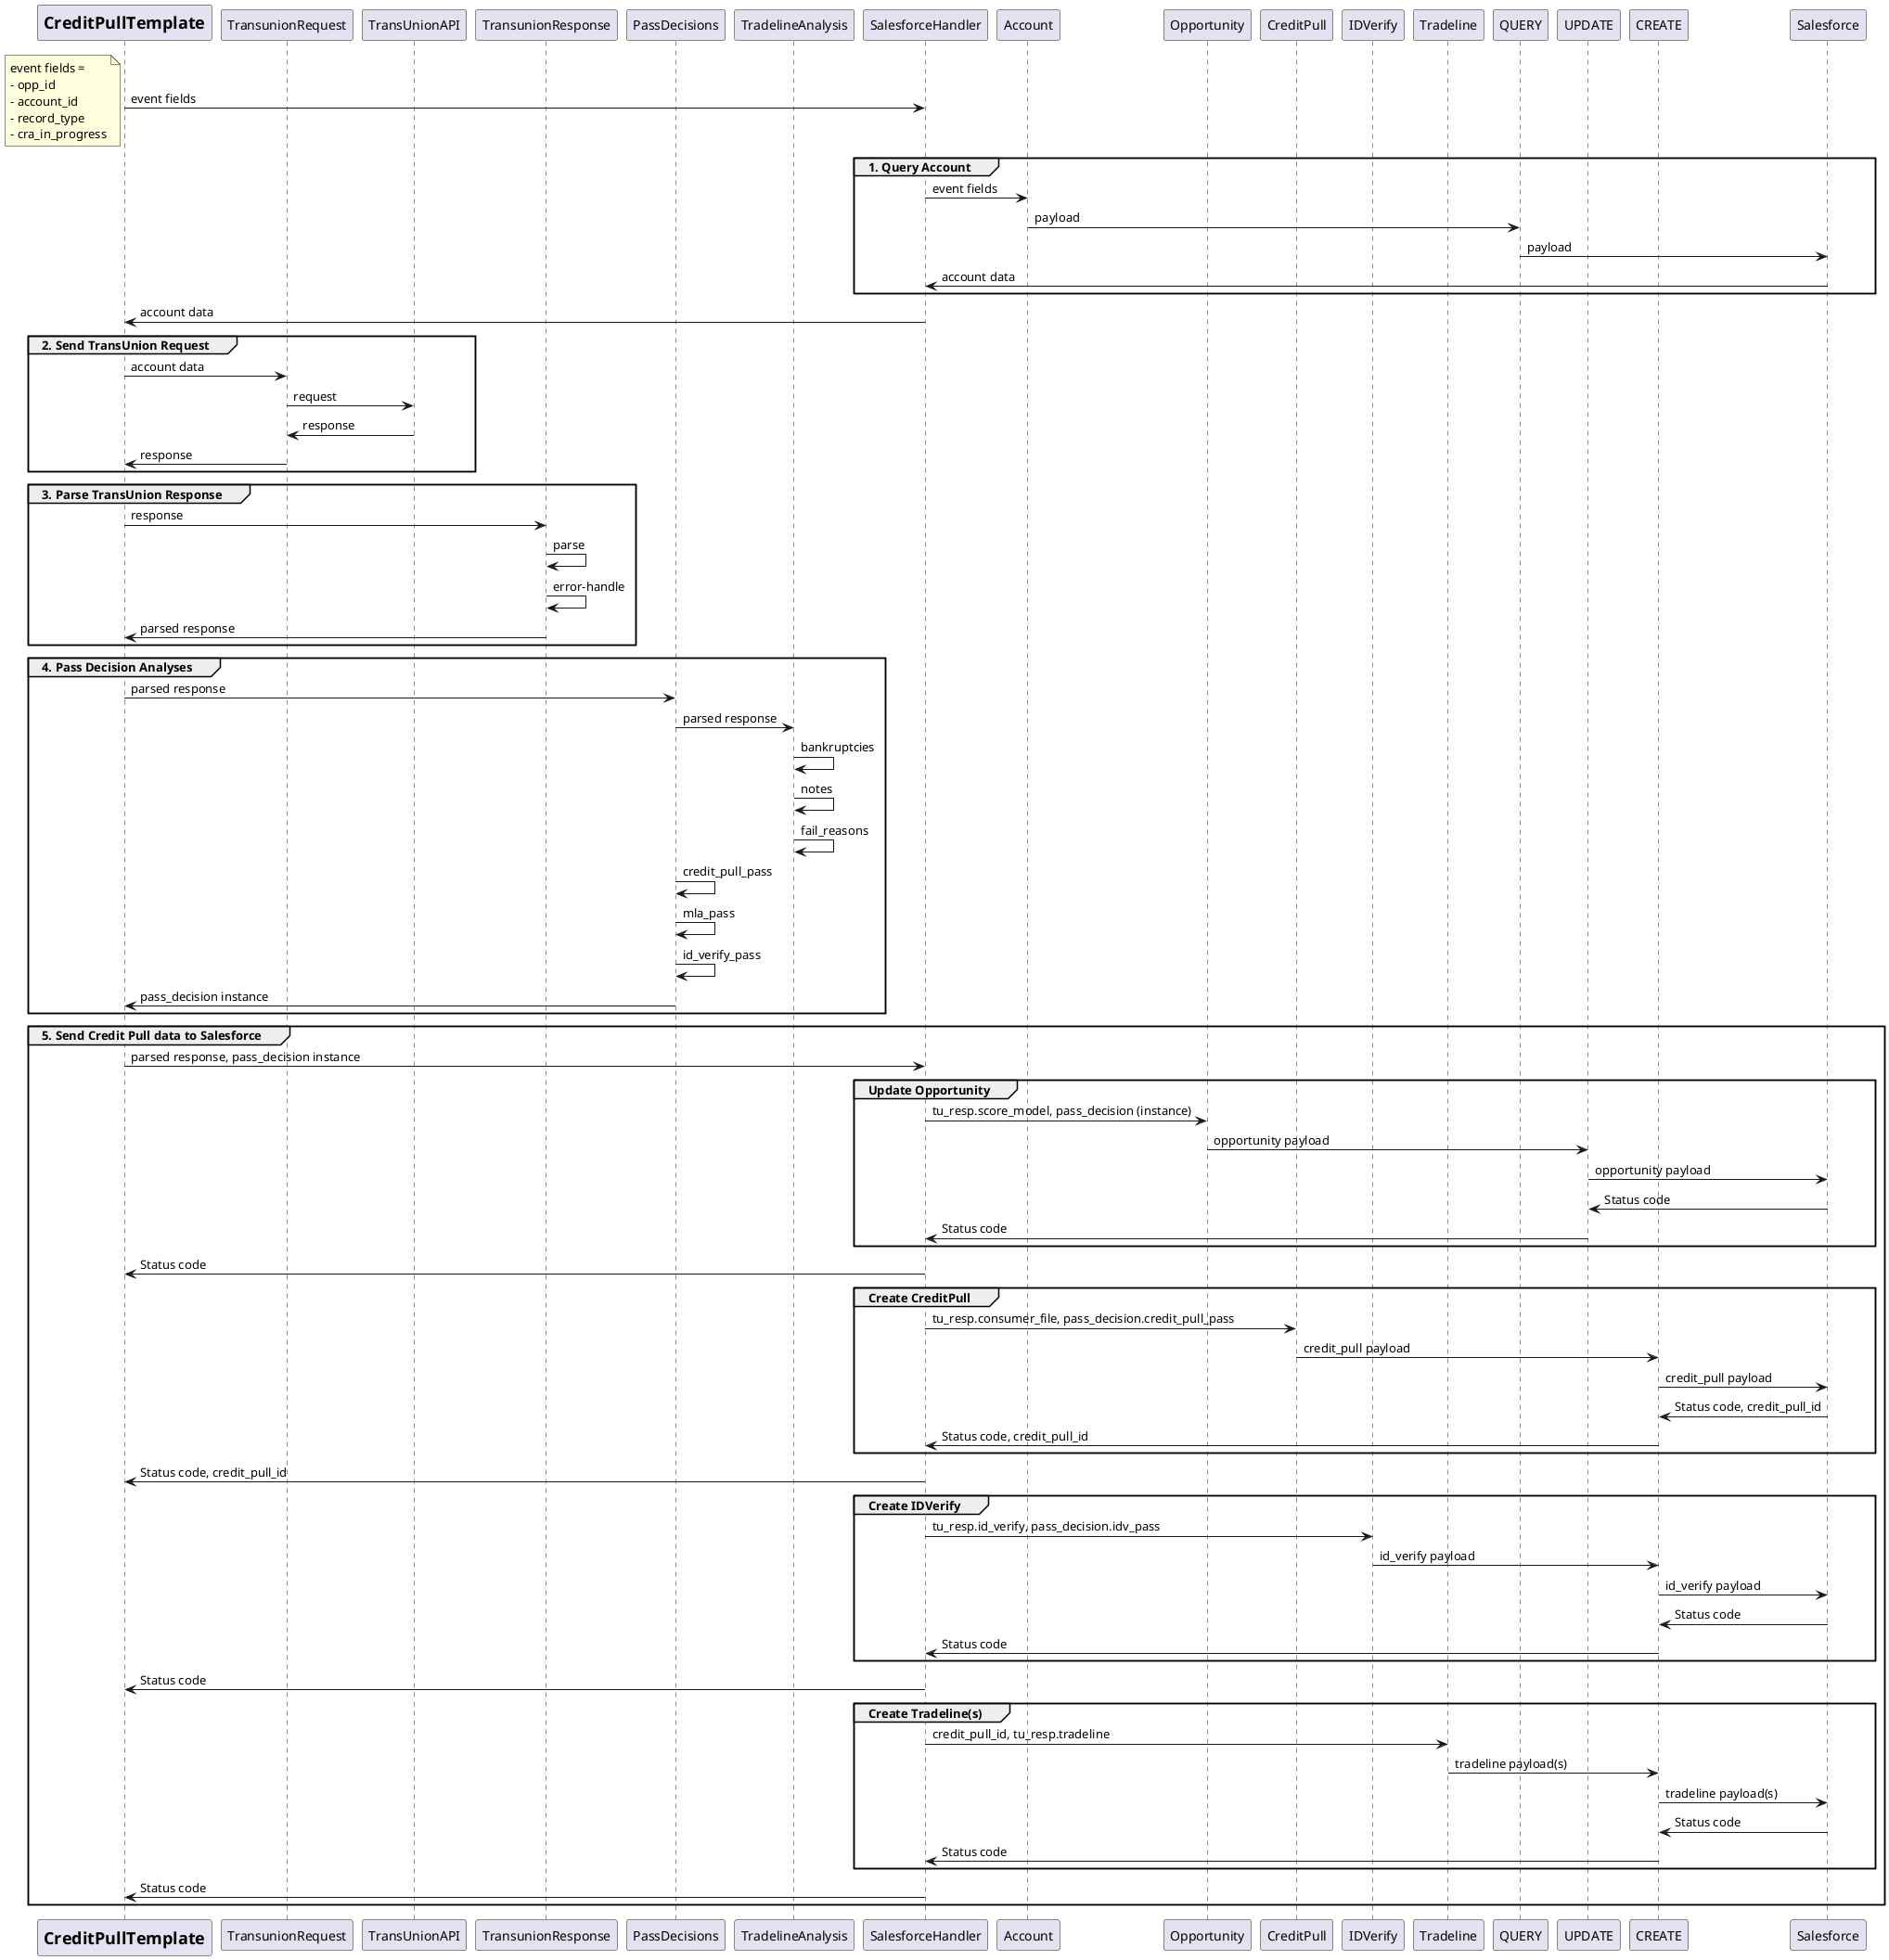 @startuml sequence diagram
participant Participant [
    =CreditPullTemplate
]

participant TransunionRequest
participant TransUnionAPI
participant TransunionResponse
participant PassDecisions
participant TradelineAnalysis
participant SalesforceHandler
participant Account
participant Opportunity
participant CreditPull
participant IDVerify
participant Tradeline
participant QUERY
participant UPDATE
participant CREATE
participant Salesforce

Participant -> SalesforceHandler : event fields
group 1. Query Account
note left
event fields = 
- opp_id
- account_id
- record_type
- cra_in_progress
end note
SalesforceHandler -> Account : event fields
Account -> QUERY    : payload
QUERY -> Salesforce : payload
' note right
' user data = 
' - event fields
' + account data
' + amount requested
' end note
Salesforce -> SalesforceHandler  : account data
end
SalesforceHandler -> Participant : account data
group 2. Send TransUnion Request
Participant -> TransunionRequest : account data
TransunionRequest -> TransUnionAPI : request
TransUnionAPI -> TransunionRequest : response
TransunionRequest -> Participant : response
end
group 3. Parse TransUnion Response
Participant -> TransunionResponse : response
TransunionResponse -> TransunionResponse : parse
TransunionResponse -> TransunionResponse : error-handle
TransunionResponse -> Participant : parsed response
end
group 4. Pass Decision Analyses
Participant -> PassDecisions : parsed response
PassDecisions -> TradelineAnalysis : parsed response
TradelineAnalysis -> TradelineAnalysis : bankruptcies
TradelineAnalysis -> TradelineAnalysis : notes
TradelineAnalysis -> TradelineAnalysis : fail_reasons
PassDecisions -> PassDecisions : credit_pull_pass 
PassDecisions -> PassDecisions : mla_pass
PassDecisions -> PassDecisions : id_verify_pass
PassDecisions -> Participant : pass_decision instance
end
group 5. Send Credit Pull data to Salesforce
Participant -> SalesforceHandler : parsed response, pass_decision instance
group Update Opportunity 
SalesforceHandler -> Opportunity : tu_resp.score_model, pass_decision (instance)
Opportunity -> UPDATE : opportunity payload
UPDATE -> Salesforce : opportunity payload
Salesforce -> UPDATE : Status code
UPDATE -> SalesforceHandler : Status code
end
SalesforceHandler -> Participant :  Status code
group Create CreditPull 
SalesforceHandler -> CreditPull : tu_resp.consumer_file, pass_decision.credit_pull_pass
CreditPull -> CREATE : credit_pull payload
CREATE -> Salesforce : credit_pull payload
Salesforce -> CREATE : Status code, credit_pull_id
CREATE -> SalesforceHandler : Status code, credit_pull_id
end
SalesforceHandler -> Participant :  Status code, credit_pull_id
group Create IDVerify 
SalesforceHandler -> IDVerify : tu_resp.id_verify, pass_decision.idv_pass
IDVerify -> CREATE : id_verify payload
CREATE -> Salesforce : id_verify payload
Salesforce -> CREATE : Status code
CREATE -> SalesforceHandler : Status code
end
SalesforceHandler -> Participant :  Status code
group Create Tradeline(s) 
SalesforceHandler -> Tradeline : credit_pull_id, tu_resp.tradeline
Tradeline -> CREATE : tradeline payload(s)
CREATE -> Salesforce : tradeline payload(s)
Salesforce -> CREATE : Status code
CREATE -> SalesforceHandler : Status code
end
SalesforceHandler -> Participant :  Status code
end

' TransunionData -> TransunionData : parse
' TransunionData -> TransunionData : flag errors
' TransunionData -> Participant    : transunion data, error messages
' Participant -> SendToSalesforce : opp_id
' SendToSalesforce -> Participant : SendToSalesforce instance
' group if credit pull failed...
' Participant -> SendToSalesforce       : error messages
' SendToSalesforce -> SalesforcePayload : payload type, opp_id, error messages
' SalesforcePayload -> SendToSalesforce : payload
' SendToSalesforce -> Salesforce        : payload
' Salesforce -> SendToSalesforce        : status code
' SendToSalesforce -> Participant       : status code 
' end
' group if credit pull succeeded...
' Participant -> IsSuccess : transunion data
' IsSuccess -> TradelineAnalysis : transunion tradeline data
' TradelineAnalysis -> IsSuccess : 'is_success', notes, fail_reasons
' IsSuccess -> IsSuccess : calculate credit pass
' IsSuccess -> IsSuccess : calculate mla pass
' IsSuccess -> IsSuccess : calculate id verification pass
' IsSuccess -> Participant : pass results, notes, fail_reasons
' group 1. send opp payload
' Participant -> SendToSalesforce: pass_statuses
' SendToSalesforce -> SalesforcePayload : payload type, opp_id, pass_statuses
' SalesforcePayload -> SendToSalesforce : payload
' SendToSalesforce -> Salesforce : payload
' Salesforce -> SendToSalesforce : status code, tu_pull_id
' SendToSalesforce -> Participant : status code, tu_pull_id
' end
' group 2. send credit pull (object) payload
' Participant -> SendToSalesforce: pass_statuses, transunion_data['scoreModel'], tu_pull_id
' SendToSalesforce -> SalesforcePayload : payload type, opp_id, pass_statuses, transunion_data['scoreModel'], tu_pull_id
' SalesforcePayload -> SendToSalesforce : payload
' SendToSalesforce -> Salesforce : payload
' Salesforce -> SendToSalesforce : status code
' SendToSalesforce -> Participant : status code
' end
' group 4. send other (object) payloads
' Participant -> SendToSalesforce: transunion_data['']
' note left
' "id verification"
' "address"
' "employment"
' "publicRecord"
' end note
' SendToSalesforce -> SalesforcePayload : payload type, opp_id, transunion_data['']
' SalesforcePayload -> SendToSalesforce : payload
' SendToSalesforce -> Salesforce : payload
' Salesforce -> SendToSalesforce : status code
' SendToSalesforce -> Participant : status code
' end
' end 

@enduml

